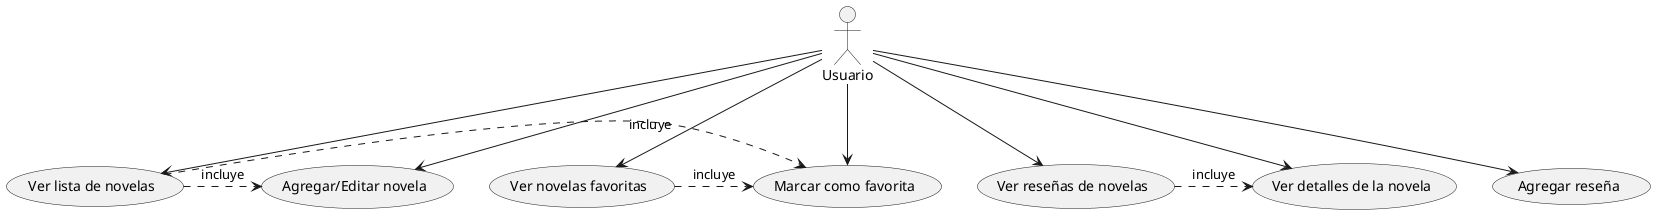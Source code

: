 @startuml
actor Usuario

usecase "Ver lista de novelas" as UC1
usecase "Agregar/Editar novela" as UC2
usecase "Marcar como favorita" as UC3
usecase "Ver novelas favoritas" as UC4
usecase "Ver reseñas de novelas" as UC5
usecase "Agregar reseña" as UC6
usecase "Ver detalles de la novela" as UC7

Usuario --> UC1
Usuario --> UC2
Usuario --> UC3
Usuario --> UC4
Usuario --> UC5
Usuario --> UC6
Usuario --> UC7

UC1 .> UC2 : incluye
UC1 .> UC3 : incluye
UC4 .> UC3 : incluye
UC5 .> UC7 : incluye
@enduml
